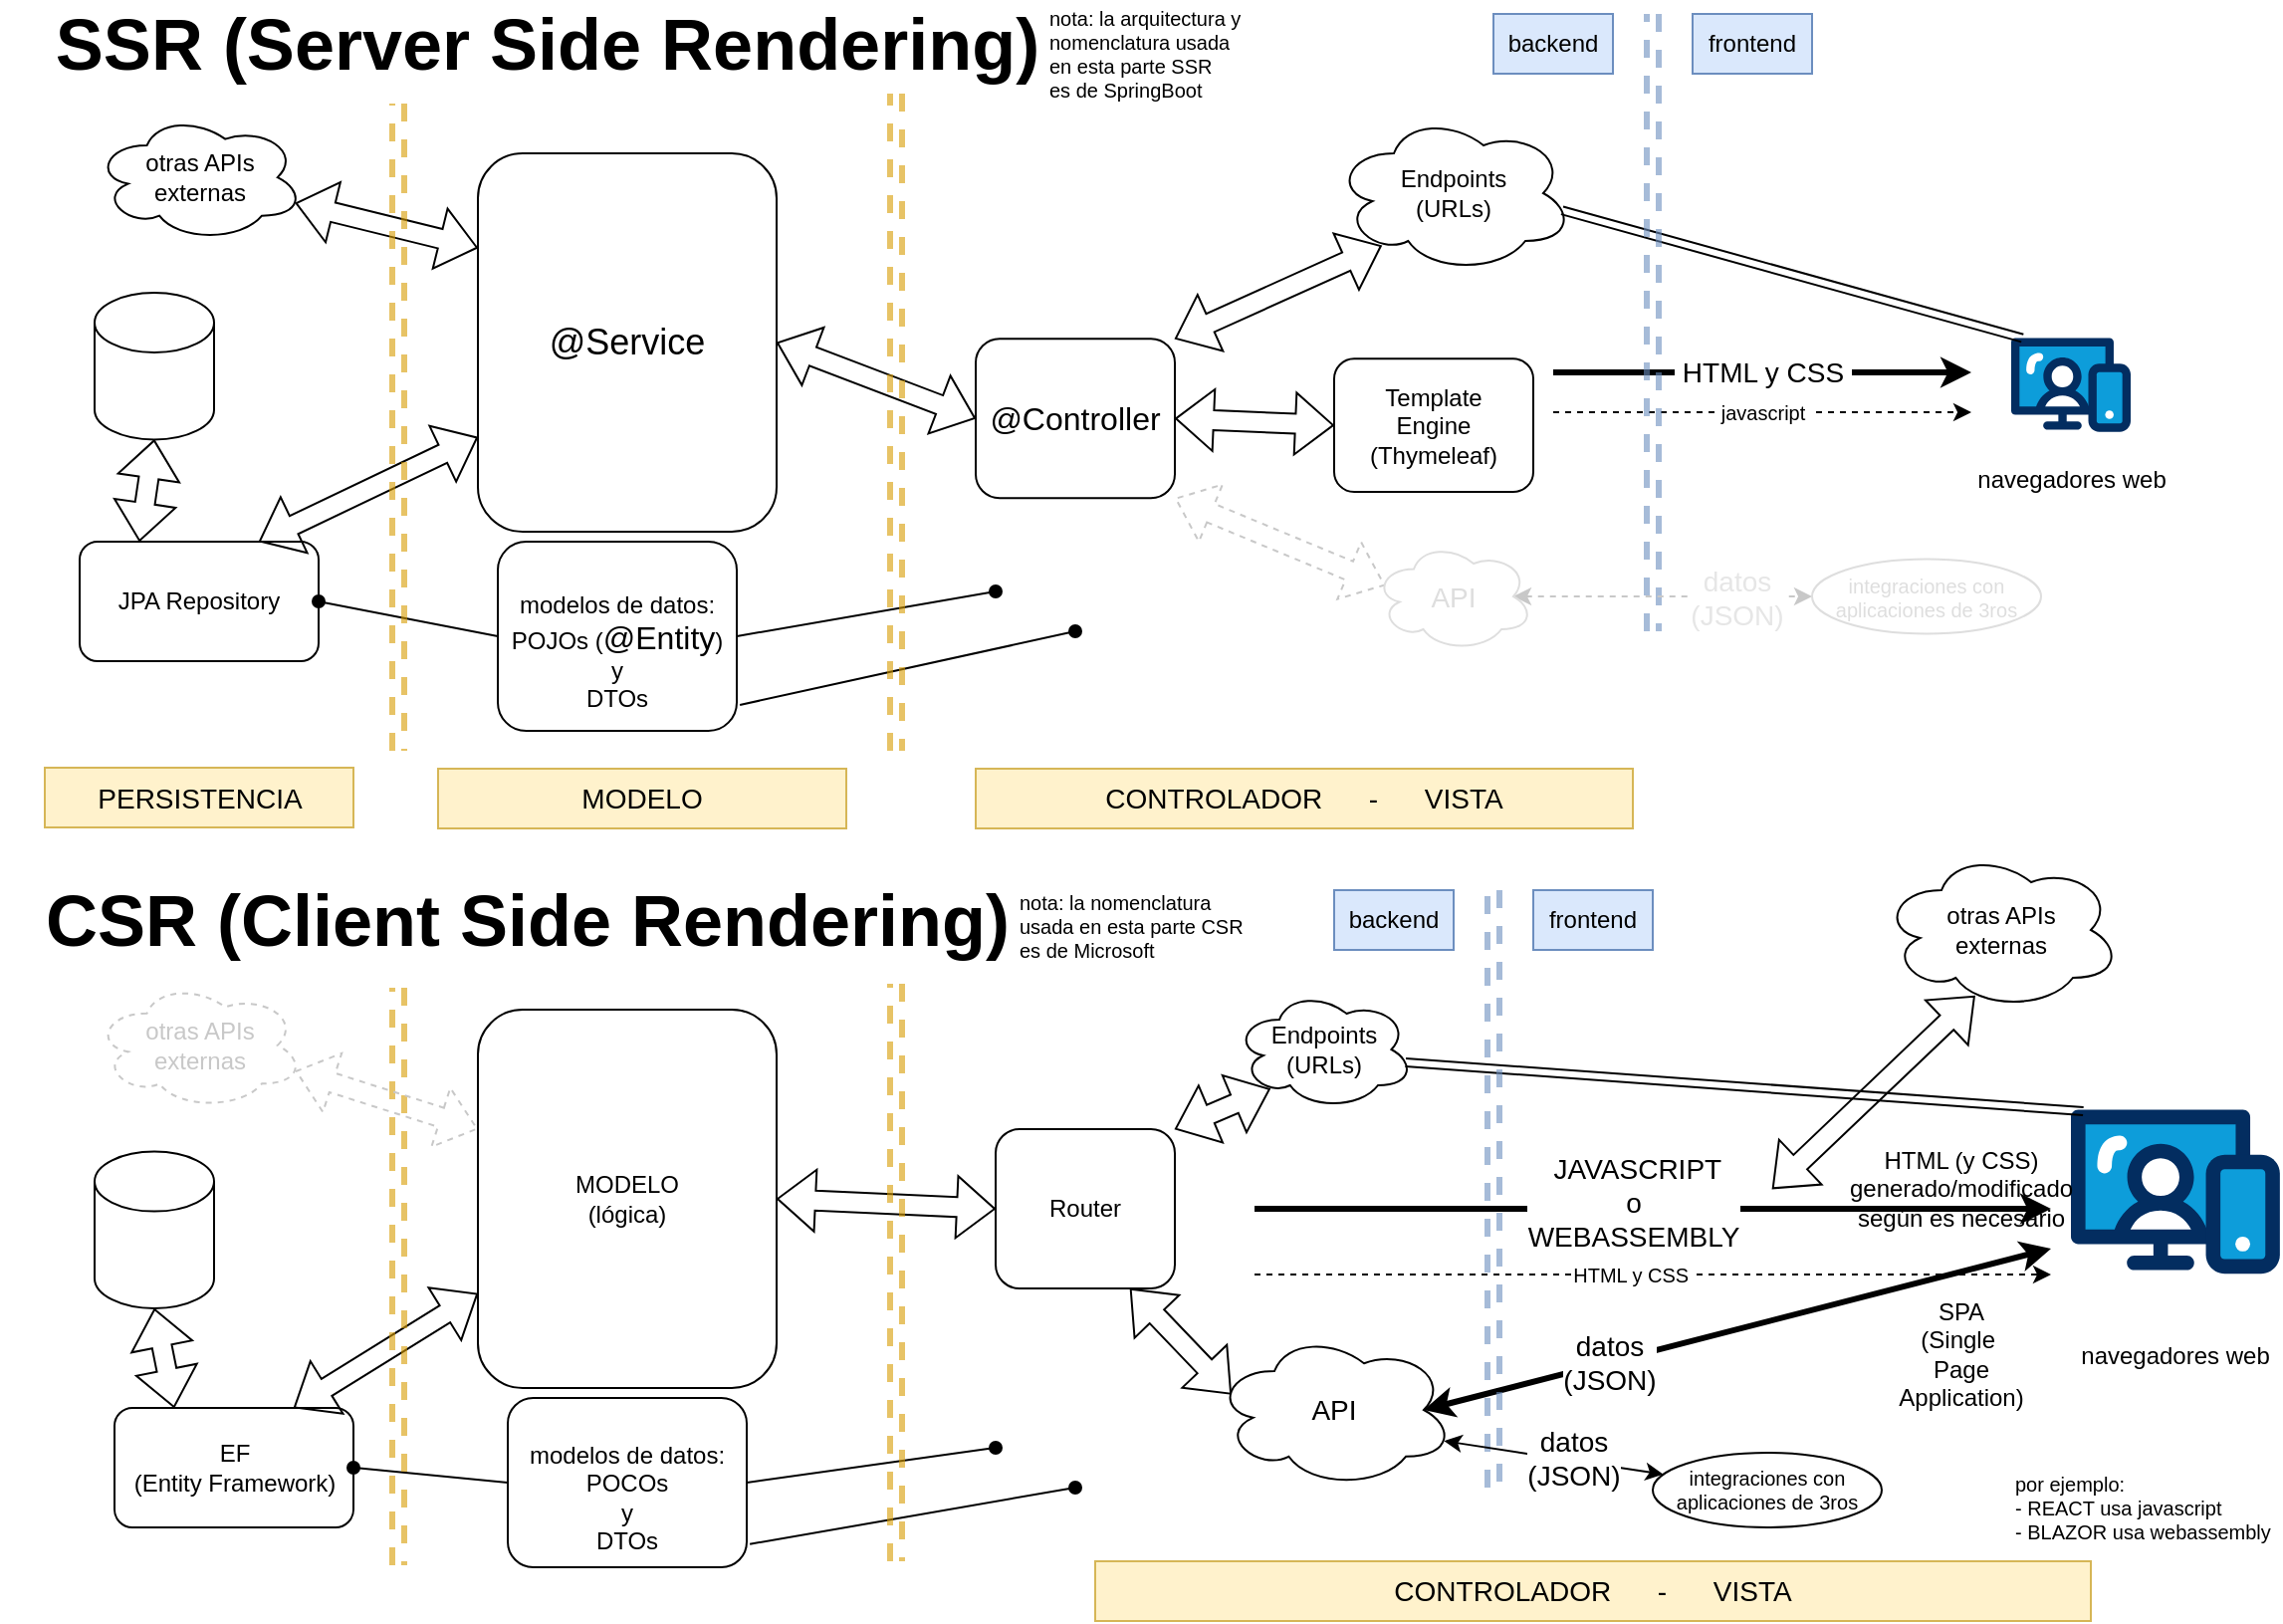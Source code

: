 <mxfile version="24.5.3" type="device">
  <diagram name="Página-1" id="qJTxMILnYahSUHgVF1Zy">
    <mxGraphModel dx="1098" dy="790" grid="1" gridSize="10" guides="1" tooltips="1" connect="1" arrows="1" fold="1" page="1" pageScale="1" pageWidth="1169" pageHeight="827" math="0" shadow="0">
      <root>
        <mxCell id="0" />
        <mxCell id="1" parent="0" />
        <mxCell id="VjXpaVfb0M-Cg4Jxx9n6-1" value="SSR (Server Side Rendering)" style="text;strokeColor=none;align=center;fillColor=none;html=1;verticalAlign=middle;whiteSpace=wrap;rounded=0;fontSize=36;fontStyle=1" parent="1" vertex="1">
          <mxGeometry x="20" y="30" width="530" height="10" as="geometry" />
        </mxCell>
        <mxCell id="VjXpaVfb0M-Cg4Jxx9n6-2" value="navegadores web" style="verticalLabelPosition=bottom;aspect=fixed;html=1;shape=mxgraph.salesforce.web;" parent="1" vertex="1">
          <mxGeometry x="1020" y="182.6" width="60" height="47.4" as="geometry" />
        </mxCell>
        <mxCell id="VjXpaVfb0M-Cg4Jxx9n6-3" value="Template&lt;div&gt;Engine&lt;/div&gt;&lt;div&gt;(Thymeleaf)&lt;/div&gt;" style="rounded=1;whiteSpace=wrap;html=1;" parent="1" vertex="1">
          <mxGeometry x="680" y="193.15" width="100" height="66.85" as="geometry" />
        </mxCell>
        <mxCell id="VjXpaVfb0M-Cg4Jxx9n6-4" value="@Controller" style="rounded=1;whiteSpace=wrap;html=1;fontSize=16;" parent="1" vertex="1">
          <mxGeometry x="500" y="183.15" width="100" height="80" as="geometry" />
        </mxCell>
        <mxCell id="VjXpaVfb0M-Cg4Jxx9n6-5" value="Endpoints&lt;div&gt;(URLs)&lt;/div&gt;" style="ellipse;shape=cloud;whiteSpace=wrap;html=1;" parent="1" vertex="1">
          <mxGeometry x="680" y="70" width="120" height="80" as="geometry" />
        </mxCell>
        <mxCell id="VjXpaVfb0M-Cg4Jxx9n6-6" value="@Service" style="rounded=1;whiteSpace=wrap;html=1;fontSize=18;" parent="1" vertex="1">
          <mxGeometry x="250" y="90" width="150" height="190" as="geometry" />
        </mxCell>
        <mxCell id="VjXpaVfb0M-Cg4Jxx9n6-7" value="&lt;div&gt;&lt;br&gt;&lt;/div&gt;&lt;div&gt;modelos de datos:&lt;/div&gt;POJOs (&lt;font style=&quot;font-size: 16px;&quot;&gt;@Entity&lt;/font&gt;)&lt;div&gt;y&lt;/div&gt;&lt;div&gt;DTOs&lt;/div&gt;" style="rounded=1;whiteSpace=wrap;html=1;" parent="1" vertex="1">
          <mxGeometry x="260" y="285" width="120" height="95" as="geometry" />
        </mxCell>
        <mxCell id="VjXpaVfb0M-Cg4Jxx9n6-8" value="JPA Repository" style="rounded=1;whiteSpace=wrap;html=1;" parent="1" vertex="1">
          <mxGeometry x="50" y="285" width="120" height="60" as="geometry" />
        </mxCell>
        <mxCell id="VjXpaVfb0M-Cg4Jxx9n6-9" value="" style="shape=cylinder3;whiteSpace=wrap;html=1;boundedLbl=1;backgroundOutline=1;size=15;" parent="1" vertex="1">
          <mxGeometry x="57.5" y="160" width="60" height="73.7" as="geometry" />
        </mxCell>
        <mxCell id="VjXpaVfb0M-Cg4Jxx9n6-10" value="CSR (Client Side Rendering)" style="text;strokeColor=none;align=center;fillColor=none;html=1;verticalAlign=middle;whiteSpace=wrap;rounded=0;fontSize=36;fontStyle=1" parent="1" vertex="1">
          <mxGeometry x="10" y="470" width="530" height="10" as="geometry" />
        </mxCell>
        <mxCell id="VjXpaVfb0M-Cg4Jxx9n6-11" value="" style="endArrow=classic;html=1;rounded=0;strokeWidth=3;" parent="1" edge="1">
          <mxGeometry relative="1" as="geometry">
            <mxPoint x="790" y="200" as="sourcePoint" />
            <mxPoint x="1000" y="200" as="targetPoint" />
          </mxGeometry>
        </mxCell>
        <mxCell id="VjXpaVfb0M-Cg4Jxx9n6-12" value="&amp;nbsp;HTML y CSS&amp;nbsp;" style="edgeLabel;resizable=0;html=1;;align=center;verticalAlign=middle;fontSize=14;" parent="VjXpaVfb0M-Cg4Jxx9n6-11" connectable="0" vertex="1">
          <mxGeometry relative="1" as="geometry" />
        </mxCell>
        <mxCell id="VjXpaVfb0M-Cg4Jxx9n6-15" value="" style="endArrow=classic;html=1;rounded=0;dashed=1;" parent="1" edge="1">
          <mxGeometry relative="1" as="geometry">
            <mxPoint x="790" y="220" as="sourcePoint" />
            <mxPoint x="1000" y="220" as="targetPoint" />
          </mxGeometry>
        </mxCell>
        <mxCell id="VjXpaVfb0M-Cg4Jxx9n6-16" value="&amp;nbsp;javascript&amp;nbsp;" style="edgeLabel;resizable=0;html=1;;align=center;verticalAlign=middle;fontSize=10;" parent="VjXpaVfb0M-Cg4Jxx9n6-15" connectable="0" vertex="1">
          <mxGeometry relative="1" as="geometry" />
        </mxCell>
        <mxCell id="VjXpaVfb0M-Cg4Jxx9n6-18" value="" style="shape=link;endArrow=none;startArrow=classic;html=1;rounded=0;exitX=0.954;exitY=0.608;exitDx=0;exitDy=0;exitPerimeter=0;endFill=0;entryX=0.094;entryY=0;entryDx=0;entryDy=0;entryPerimeter=0;" parent="1" source="VjXpaVfb0M-Cg4Jxx9n6-5" target="VjXpaVfb0M-Cg4Jxx9n6-2" edge="1">
          <mxGeometry width="100" height="100" relative="1" as="geometry">
            <mxPoint x="830" y="110" as="sourcePoint" />
            <mxPoint x="1020" y="170" as="targetPoint" />
          </mxGeometry>
        </mxCell>
        <mxCell id="VjXpaVfb0M-Cg4Jxx9n6-19" value="" style="shape=flexArrow;endArrow=classic;startArrow=classic;html=1;rounded=0;entryX=0.199;entryY=0.829;entryDx=0;entryDy=0;entryPerimeter=0;exitX=1;exitY=0;exitDx=0;exitDy=0;" parent="1" source="VjXpaVfb0M-Cg4Jxx9n6-4" target="VjXpaVfb0M-Cg4Jxx9n6-5" edge="1">
          <mxGeometry width="100" height="100" relative="1" as="geometry">
            <mxPoint x="560" y="200" as="sourcePoint" />
            <mxPoint x="510" y="300" as="targetPoint" />
          </mxGeometry>
        </mxCell>
        <mxCell id="VjXpaVfb0M-Cg4Jxx9n6-20" value="" style="shape=flexArrow;endArrow=classic;startArrow=classic;html=1;rounded=0;entryX=0;entryY=0.5;entryDx=0;entryDy=0;exitX=1;exitY=0.5;exitDx=0;exitDy=0;" parent="1" source="VjXpaVfb0M-Cg4Jxx9n6-4" target="VjXpaVfb0M-Cg4Jxx9n6-3" edge="1">
          <mxGeometry width="100" height="100" relative="1" as="geometry">
            <mxPoint x="580" y="380" as="sourcePoint" />
            <mxPoint x="680" y="280" as="targetPoint" />
          </mxGeometry>
        </mxCell>
        <mxCell id="VjXpaVfb0M-Cg4Jxx9n6-21" value="" style="shape=flexArrow;endArrow=classic;startArrow=classic;html=1;rounded=0;entryX=0;entryY=0.5;entryDx=0;entryDy=0;exitX=1;exitY=0.5;exitDx=0;exitDy=0;" parent="1" source="VjXpaVfb0M-Cg4Jxx9n6-6" target="VjXpaVfb0M-Cg4Jxx9n6-4" edge="1">
          <mxGeometry width="100" height="100" relative="1" as="geometry">
            <mxPoint x="390" y="470" as="sourcePoint" />
            <mxPoint x="490" y="370" as="targetPoint" />
          </mxGeometry>
        </mxCell>
        <mxCell id="VjXpaVfb0M-Cg4Jxx9n6-22" value="" style="shape=flexArrow;endArrow=classic;startArrow=classic;html=1;rounded=0;entryX=0.25;entryY=0;entryDx=0;entryDy=0;exitX=0.5;exitY=1;exitDx=0;exitDy=0;exitPerimeter=0;" parent="1" source="VjXpaVfb0M-Cg4Jxx9n6-9" target="VjXpaVfb0M-Cg4Jxx9n6-8" edge="1">
          <mxGeometry width="100" height="100" relative="1" as="geometry">
            <mxPoint x="20" y="510" as="sourcePoint" />
            <mxPoint x="120" y="410" as="targetPoint" />
          </mxGeometry>
        </mxCell>
        <mxCell id="VjXpaVfb0M-Cg4Jxx9n6-23" value="" style="shape=flexArrow;endArrow=classic;startArrow=classic;html=1;rounded=0;exitX=0.75;exitY=0;exitDx=0;exitDy=0;entryX=0;entryY=0.75;entryDx=0;entryDy=0;" parent="1" source="VjXpaVfb0M-Cg4Jxx9n6-8" target="VjXpaVfb0M-Cg4Jxx9n6-6" edge="1">
          <mxGeometry width="100" height="100" relative="1" as="geometry">
            <mxPoint x="160" y="310" as="sourcePoint" />
            <mxPoint x="260" y="210" as="targetPoint" />
          </mxGeometry>
        </mxCell>
        <mxCell id="VjXpaVfb0M-Cg4Jxx9n6-24" value="" style="endArrow=oval;html=1;rounded=0;exitX=0;exitY=0.5;exitDx=0;exitDy=0;entryX=1;entryY=0.5;entryDx=0;entryDy=0;endFill=1;" parent="1" source="VjXpaVfb0M-Cg4Jxx9n6-7" target="VjXpaVfb0M-Cg4Jxx9n6-8" edge="1">
          <mxGeometry width="50" height="50" relative="1" as="geometry">
            <mxPoint x="590" y="430" as="sourcePoint" />
            <mxPoint x="640" y="380" as="targetPoint" />
          </mxGeometry>
        </mxCell>
        <mxCell id="VjXpaVfb0M-Cg4Jxx9n6-25" value="" style="endArrow=oval;html=1;rounded=0;exitX=1.013;exitY=0.863;exitDx=0;exitDy=0;exitPerimeter=0;endFill=1;" parent="1" source="VjXpaVfb0M-Cg4Jxx9n6-7" edge="1">
          <mxGeometry width="50" height="50" relative="1" as="geometry">
            <mxPoint x="410" y="380" as="sourcePoint" />
            <mxPoint x="550" y="330" as="targetPoint" />
          </mxGeometry>
        </mxCell>
        <mxCell id="VjXpaVfb0M-Cg4Jxx9n6-26" value="" style="endArrow=oval;html=1;rounded=0;exitX=1;exitY=0.5;exitDx=0;exitDy=0;endFill=1;" parent="1" source="VjXpaVfb0M-Cg4Jxx9n6-7" edge="1">
          <mxGeometry width="50" height="50" relative="1" as="geometry">
            <mxPoint x="382" y="390" as="sourcePoint" />
            <mxPoint x="510" y="310" as="targetPoint" />
          </mxGeometry>
        </mxCell>
        <mxCell id="VjXpaVfb0M-Cg4Jxx9n6-27" value="navegadores web" style="verticalLabelPosition=bottom;aspect=fixed;html=1;shape=mxgraph.salesforce.web;" parent="1" vertex="1">
          <mxGeometry x="1050" y="570" width="104.93" height="82.9" as="geometry" />
        </mxCell>
        <mxCell id="VjXpaVfb0M-Cg4Jxx9n6-29" value="Router" style="rounded=1;whiteSpace=wrap;html=1;" parent="1" vertex="1">
          <mxGeometry x="510" y="580" width="90" height="80" as="geometry" />
        </mxCell>
        <mxCell id="VjXpaVfb0M-Cg4Jxx9n6-30" value="Endpoints&lt;div&gt;(URLs)&lt;/div&gt;" style="ellipse;shape=cloud;whiteSpace=wrap;html=1;" parent="1" vertex="1">
          <mxGeometry x="630" y="510" width="90" height="60" as="geometry" />
        </mxCell>
        <mxCell id="VjXpaVfb0M-Cg4Jxx9n6-31" value="MODELO&lt;div&gt;(lógica)&lt;/div&gt;" style="rounded=1;whiteSpace=wrap;html=1;" parent="1" vertex="1">
          <mxGeometry x="250" y="520" width="150" height="190" as="geometry" />
        </mxCell>
        <mxCell id="VjXpaVfb0M-Cg4Jxx9n6-32" value="&lt;div&gt;&lt;br&gt;&lt;/div&gt;&lt;div&gt;modelos de datos:&lt;/div&gt;POCOs&lt;div&gt;y&lt;/div&gt;&lt;div&gt;DTOs&lt;/div&gt;" style="rounded=1;whiteSpace=wrap;html=1;" parent="1" vertex="1">
          <mxGeometry x="265" y="715" width="120" height="85" as="geometry" />
        </mxCell>
        <mxCell id="VjXpaVfb0M-Cg4Jxx9n6-33" value="EF&lt;div&gt;(Entity Framework)&lt;/div&gt;" style="rounded=1;whiteSpace=wrap;html=1;" parent="1" vertex="1">
          <mxGeometry x="67.5" y="720" width="120" height="60" as="geometry" />
        </mxCell>
        <mxCell id="VjXpaVfb0M-Cg4Jxx9n6-34" value="" style="shape=cylinder3;whiteSpace=wrap;html=1;boundedLbl=1;backgroundOutline=1;size=15;" parent="1" vertex="1">
          <mxGeometry x="57.5" y="591.3" width="60" height="78.7" as="geometry" />
        </mxCell>
        <mxCell id="VjXpaVfb0M-Cg4Jxx9n6-35" value="" style="endArrow=classic;html=1;rounded=0;strokeWidth=3;entryX=0.909;entryY=0.667;entryDx=0;entryDy=0;entryPerimeter=0;" parent="1" target="VjXpaVfb0M-Cg4Jxx9n6-50" edge="1">
          <mxGeometry relative="1" as="geometry">
            <mxPoint x="640" y="620" as="sourcePoint" />
            <mxPoint x="1000" y="620" as="targetPoint" />
          </mxGeometry>
        </mxCell>
        <mxCell id="VjXpaVfb0M-Cg4Jxx9n6-36" value="&amp;nbsp;JAVASCRIPT&lt;div&gt;o&lt;/div&gt;&lt;div&gt;WEBASSEMBLY&lt;/div&gt;" style="edgeLabel;resizable=0;html=1;;align=center;verticalAlign=middle;fontSize=14;spacing=2;" parent="VjXpaVfb0M-Cg4Jxx9n6-35" connectable="0" vertex="1">
          <mxGeometry relative="1" as="geometry">
            <mxPoint x="-10" y="-3" as="offset" />
          </mxGeometry>
        </mxCell>
        <mxCell id="VjXpaVfb0M-Cg4Jxx9n6-39" value="" style="shape=link;endArrow=none;startArrow=classic;html=1;rounded=0;exitX=0.954;exitY=0.608;exitDx=0;exitDy=0;exitPerimeter=0;endFill=0;entryX=0.059;entryY=0.009;entryDx=0;entryDy=0;entryPerimeter=0;" parent="1" source="VjXpaVfb0M-Cg4Jxx9n6-30" target="VjXpaVfb0M-Cg4Jxx9n6-27" edge="1">
          <mxGeometry width="100" height="100" relative="1" as="geometry">
            <mxPoint x="830" y="540" as="sourcePoint" />
            <mxPoint x="1040" y="560" as="targetPoint" />
          </mxGeometry>
        </mxCell>
        <mxCell id="VjXpaVfb0M-Cg4Jxx9n6-40" value="" style="shape=flexArrow;endArrow=classic;startArrow=classic;html=1;rounded=0;entryX=0.199;entryY=0.829;entryDx=0;entryDy=0;entryPerimeter=0;exitX=1;exitY=0;exitDx=0;exitDy=0;" parent="1" source="VjXpaVfb0M-Cg4Jxx9n6-29" target="VjXpaVfb0M-Cg4Jxx9n6-30" edge="1">
          <mxGeometry width="100" height="100" relative="1" as="geometry">
            <mxPoint x="560" y="630" as="sourcePoint" />
            <mxPoint x="510" y="730" as="targetPoint" />
          </mxGeometry>
        </mxCell>
        <mxCell id="VjXpaVfb0M-Cg4Jxx9n6-41" value="" style="shape=flexArrow;endArrow=classic;startArrow=classic;html=1;rounded=0;entryX=0.07;entryY=0.4;entryDx=0;entryDy=0;exitX=0.75;exitY=1;exitDx=0;exitDy=0;entryPerimeter=0;" parent="1" source="VjXpaVfb0M-Cg4Jxx9n6-29" target="QPH6qTEMjLLqAI5jjrMM-2" edge="1">
          <mxGeometry width="100" height="100" relative="1" as="geometry">
            <mxPoint x="570" y="670" as="sourcePoint" />
            <mxPoint x="630" y="707" as="targetPoint" />
          </mxGeometry>
        </mxCell>
        <mxCell id="VjXpaVfb0M-Cg4Jxx9n6-42" value="" style="shape=flexArrow;endArrow=classic;startArrow=classic;html=1;rounded=0;entryX=0;entryY=0.5;entryDx=0;entryDy=0;exitX=1;exitY=0.5;exitDx=0;exitDy=0;" parent="1" source="VjXpaVfb0M-Cg4Jxx9n6-31" target="VjXpaVfb0M-Cg4Jxx9n6-29" edge="1">
          <mxGeometry width="100" height="100" relative="1" as="geometry">
            <mxPoint x="390" y="900" as="sourcePoint" />
            <mxPoint x="490" y="800" as="targetPoint" />
          </mxGeometry>
        </mxCell>
        <mxCell id="VjXpaVfb0M-Cg4Jxx9n6-43" value="" style="shape=flexArrow;endArrow=classic;startArrow=classic;html=1;rounded=0;entryX=0.25;entryY=0;entryDx=0;entryDy=0;exitX=0.5;exitY=1;exitDx=0;exitDy=0;exitPerimeter=0;" parent="1" source="VjXpaVfb0M-Cg4Jxx9n6-34" target="VjXpaVfb0M-Cg4Jxx9n6-33" edge="1">
          <mxGeometry width="100" height="100" relative="1" as="geometry">
            <mxPoint x="20" y="935" as="sourcePoint" />
            <mxPoint x="120" y="835" as="targetPoint" />
          </mxGeometry>
        </mxCell>
        <mxCell id="VjXpaVfb0M-Cg4Jxx9n6-44" value="" style="shape=flexArrow;endArrow=classic;startArrow=classic;html=1;rounded=0;exitX=0.75;exitY=0;exitDx=0;exitDy=0;entryX=0;entryY=0.75;entryDx=0;entryDy=0;" parent="1" source="VjXpaVfb0M-Cg4Jxx9n6-33" target="VjXpaVfb0M-Cg4Jxx9n6-31" edge="1">
          <mxGeometry width="100" height="100" relative="1" as="geometry">
            <mxPoint x="160" y="740" as="sourcePoint" />
            <mxPoint x="260" y="640" as="targetPoint" />
          </mxGeometry>
        </mxCell>
        <mxCell id="VjXpaVfb0M-Cg4Jxx9n6-45" value="" style="endArrow=oval;html=1;rounded=0;exitX=0;exitY=0.5;exitDx=0;exitDy=0;entryX=1;entryY=0.5;entryDx=0;entryDy=0;endFill=1;" parent="1" source="VjXpaVfb0M-Cg4Jxx9n6-32" target="VjXpaVfb0M-Cg4Jxx9n6-33" edge="1">
          <mxGeometry width="50" height="50" relative="1" as="geometry">
            <mxPoint x="590" y="860" as="sourcePoint" />
            <mxPoint x="640" y="810" as="targetPoint" />
          </mxGeometry>
        </mxCell>
        <mxCell id="VjXpaVfb0M-Cg4Jxx9n6-46" value="" style="endArrow=oval;html=1;rounded=0;exitX=1.013;exitY=0.863;exitDx=0;exitDy=0;exitPerimeter=0;endFill=1;" parent="1" source="VjXpaVfb0M-Cg4Jxx9n6-32" edge="1">
          <mxGeometry width="50" height="50" relative="1" as="geometry">
            <mxPoint x="410" y="810" as="sourcePoint" />
            <mxPoint x="550" y="760" as="targetPoint" />
          </mxGeometry>
        </mxCell>
        <mxCell id="VjXpaVfb0M-Cg4Jxx9n6-47" value="" style="endArrow=oval;html=1;rounded=0;exitX=1;exitY=0.5;exitDx=0;exitDy=0;endFill=1;" parent="1" source="VjXpaVfb0M-Cg4Jxx9n6-32" edge="1">
          <mxGeometry width="50" height="50" relative="1" as="geometry">
            <mxPoint x="382" y="820" as="sourcePoint" />
            <mxPoint x="510" y="740" as="targetPoint" />
          </mxGeometry>
        </mxCell>
        <mxCell id="VjXpaVfb0M-Cg4Jxx9n6-48" value="" style="endArrow=classic;html=1;rounded=0;strokeWidth=3;exitX=0.875;exitY=0.5;exitDx=0;exitDy=0;curved=0;startArrow=classic;startFill=1;exitPerimeter=0;" parent="1" source="QPH6qTEMjLLqAI5jjrMM-2" edge="1">
          <mxGeometry relative="1" as="geometry">
            <mxPoint x="720" y="707" as="sourcePoint" />
            <mxPoint x="1040" y="640" as="targetPoint" />
          </mxGeometry>
        </mxCell>
        <mxCell id="VjXpaVfb0M-Cg4Jxx9n6-49" value="&lt;div&gt;datos&lt;/div&gt;(JSON)" style="edgeLabel;resizable=0;html=1;;align=center;verticalAlign=middle;fontSize=14;" parent="VjXpaVfb0M-Cg4Jxx9n6-48" connectable="0" vertex="1">
          <mxGeometry relative="1" as="geometry">
            <mxPoint x="-65" y="16" as="offset" />
          </mxGeometry>
        </mxCell>
        <mxCell id="VjXpaVfb0M-Cg4Jxx9n6-50" value="HTML (y CSS) generado/modificado según es necesario" style="text;strokeColor=none;align=center;fillColor=none;html=1;verticalAlign=middle;whiteSpace=wrap;rounded=0;" parent="1" vertex="1">
          <mxGeometry x="940" y="580" width="110" height="60" as="geometry" />
        </mxCell>
        <mxCell id="VjXpaVfb0M-Cg4Jxx9n6-51" value="SPA&lt;div&gt;(Single&amp;nbsp;&lt;/div&gt;&lt;div&gt;Page Application)&lt;/div&gt;" style="text;strokeColor=none;align=center;fillColor=none;html=1;verticalAlign=middle;whiteSpace=wrap;rounded=0;" parent="1" vertex="1">
          <mxGeometry x="950" y="670" width="90" height="45" as="geometry" />
        </mxCell>
        <mxCell id="VjXpaVfb0M-Cg4Jxx9n6-53" value="otras APIs&lt;div&gt;externas&lt;/div&gt;" style="ellipse;shape=cloud;whiteSpace=wrap;html=1;" parent="1" vertex="1">
          <mxGeometry x="955" y="440" width="120" height="80" as="geometry" />
        </mxCell>
        <mxCell id="VjXpaVfb0M-Cg4Jxx9n6-54" value="" style="shape=flexArrow;endArrow=classic;startArrow=classic;html=1;rounded=0;entryX=0.39;entryY=0.913;entryDx=0;entryDy=0;entryPerimeter=0;" parent="1" target="VjXpaVfb0M-Cg4Jxx9n6-53" edge="1">
          <mxGeometry width="100" height="100" relative="1" as="geometry">
            <mxPoint x="900" y="610" as="sourcePoint" />
            <mxPoint x="990" y="430" as="targetPoint" />
          </mxGeometry>
        </mxCell>
        <mxCell id="VjXpaVfb0M-Cg4Jxx9n6-55" value="" style="endArrow=none;dashed=1;html=1;rounded=0;fillColor=#dae8fc;strokeColor=#6c8ebf;strokeWidth=3;shape=link;opacity=60;" parent="1" edge="1">
          <mxGeometry width="50" height="50" relative="1" as="geometry">
            <mxPoint x="840" y="330" as="sourcePoint" />
            <mxPoint x="840" y="20" as="targetPoint" />
          </mxGeometry>
        </mxCell>
        <mxCell id="VjXpaVfb0M-Cg4Jxx9n6-56" value="frontend" style="text;strokeColor=#6c8ebf;align=center;fillColor=#dae8fc;html=1;verticalAlign=middle;whiteSpace=wrap;rounded=0;" parent="1" vertex="1">
          <mxGeometry x="860" y="20" width="60" height="30" as="geometry" />
        </mxCell>
        <mxCell id="VjXpaVfb0M-Cg4Jxx9n6-57" value="" style="endArrow=none;dashed=1;html=1;rounded=0;fillColor=#dae8fc;strokeColor=#6c8ebf;strokeWidth=3;shape=link;opacity=60;" parent="1" edge="1">
          <mxGeometry width="50" height="50" relative="1" as="geometry">
            <mxPoint x="760" y="760" as="sourcePoint" />
            <mxPoint x="760" y="460" as="targetPoint" />
          </mxGeometry>
        </mxCell>
        <mxCell id="VjXpaVfb0M-Cg4Jxx9n6-58" value="backend" style="text;strokeColor=#6c8ebf;align=center;fillColor=#dae8fc;html=1;verticalAlign=middle;whiteSpace=wrap;rounded=0;" parent="1" vertex="1">
          <mxGeometry x="760" y="20" width="60" height="30" as="geometry" />
        </mxCell>
        <mxCell id="VjXpaVfb0M-Cg4Jxx9n6-59" value="MODELO" style="text;strokeColor=#d6b656;align=center;fillColor=#fff2cc;html=1;verticalAlign=middle;whiteSpace=wrap;rounded=0;fontSize=14;" parent="1" vertex="1">
          <mxGeometry x="230" y="399" width="205" height="30" as="geometry" />
        </mxCell>
        <mxCell id="VjXpaVfb0M-Cg4Jxx9n6-60" value="PERSISTENCIA" style="text;strokeColor=#d6b656;align=center;fillColor=#fff2cc;html=1;verticalAlign=middle;whiteSpace=wrap;rounded=0;fontSize=14;" parent="1" vertex="1">
          <mxGeometry x="32.5" y="398.5" width="155" height="30" as="geometry" />
        </mxCell>
        <mxCell id="VjXpaVfb0M-Cg4Jxx9n6-61" value="CONTROLADOR&amp;nbsp; &amp;nbsp; &amp;nbsp; - &amp;nbsp; &amp;nbsp; &amp;nbsp;VISTA" style="text;strokeColor=#d6b656;align=center;fillColor=#fff2cc;html=1;verticalAlign=middle;whiteSpace=wrap;rounded=0;fontSize=14;" parent="1" vertex="1">
          <mxGeometry x="500" y="399" width="330" height="30" as="geometry" />
        </mxCell>
        <mxCell id="VjXpaVfb0M-Cg4Jxx9n6-62" value="CONTROLADOR&amp;nbsp; &amp;nbsp; &amp;nbsp; - &amp;nbsp; &amp;nbsp; &amp;nbsp;VISTA" style="text;strokeColor=#d6b656;align=center;fillColor=#fff2cc;html=1;verticalAlign=middle;whiteSpace=wrap;rounded=0;fontSize=14;" parent="1" vertex="1">
          <mxGeometry x="560" y="797" width="500" height="30" as="geometry" />
        </mxCell>
        <mxCell id="VjXpaVfb0M-Cg4Jxx9n6-63" value="por ejemplo:&lt;div style=&quot;font-size: 10px;&quot;&gt;- REACT usa javascript&lt;/div&gt;&lt;div style=&quot;font-size: 10px;&quot;&gt;- BLAZOR usa webassembly&lt;/div&gt;" style="text;strokeColor=none;align=left;fillColor=none;html=1;verticalAlign=middle;whiteSpace=wrap;rounded=0;fontSize=10;" parent="1" vertex="1">
          <mxGeometry x="1020" y="740" width="135.07" height="60" as="geometry" />
        </mxCell>
        <mxCell id="VjXpaVfb0M-Cg4Jxx9n6-64" value="" style="endArrow=classic;html=1;rounded=0;dashed=1;" parent="1" edge="1">
          <mxGeometry relative="1" as="geometry">
            <mxPoint x="640" y="653" as="sourcePoint" />
            <mxPoint x="1040" y="653" as="targetPoint" />
          </mxGeometry>
        </mxCell>
        <mxCell id="VjXpaVfb0M-Cg4Jxx9n6-65" value="HTML y CSS&amp;nbsp;" style="edgeLabel;resizable=0;html=1;;align=center;verticalAlign=middle;fontSize=10;" parent="VjXpaVfb0M-Cg4Jxx9n6-64" connectable="0" vertex="1">
          <mxGeometry relative="1" as="geometry">
            <mxPoint x="-10" as="offset" />
          </mxGeometry>
        </mxCell>
        <mxCell id="VjXpaVfb0M-Cg4Jxx9n6-66" value="otras APIs&lt;div&gt;externas&lt;/div&gt;" style="ellipse;shape=cloud;whiteSpace=wrap;html=1;" parent="1" vertex="1">
          <mxGeometry x="57.5" y="70" width="105" height="64.15" as="geometry" />
        </mxCell>
        <mxCell id="VjXpaVfb0M-Cg4Jxx9n6-67" value="" style="shape=flexArrow;endArrow=classic;startArrow=classic;html=1;rounded=0;entryX=0.96;entryY=0.7;entryDx=0;entryDy=0;entryPerimeter=0;exitX=0;exitY=0.25;exitDx=0;exitDy=0;" parent="1" source="VjXpaVfb0M-Cg4Jxx9n6-6" target="VjXpaVfb0M-Cg4Jxx9n6-66" edge="1">
          <mxGeometry width="100" height="100" relative="1" as="geometry">
            <mxPoint x="60" y="226.85" as="sourcePoint" />
            <mxPoint x="150" y="46.85" as="targetPoint" />
          </mxGeometry>
        </mxCell>
        <mxCell id="VjXpaVfb0M-Cg4Jxx9n6-68" value="" style="endArrow=none;dashed=1;html=1;rounded=0;fillColor=#ffe6cc;strokeColor=#d79b00;strokeWidth=3;shape=link;opacity=60;" parent="1" edge="1">
          <mxGeometry width="50" height="50" relative="1" as="geometry">
            <mxPoint x="460" y="390" as="sourcePoint" />
            <mxPoint x="460" y="60" as="targetPoint" />
          </mxGeometry>
        </mxCell>
        <mxCell id="VjXpaVfb0M-Cg4Jxx9n6-69" value="frontend" style="text;strokeColor=#6c8ebf;align=center;fillColor=#dae8fc;html=1;verticalAlign=middle;whiteSpace=wrap;rounded=0;" parent="1" vertex="1">
          <mxGeometry x="780" y="460" width="60" height="30" as="geometry" />
        </mxCell>
        <mxCell id="VjXpaVfb0M-Cg4Jxx9n6-70" value="backend" style="text;strokeColor=#6c8ebf;align=center;fillColor=#dae8fc;html=1;verticalAlign=middle;whiteSpace=wrap;rounded=0;" parent="1" vertex="1">
          <mxGeometry x="680" y="460" width="60" height="30" as="geometry" />
        </mxCell>
        <mxCell id="VjXpaVfb0M-Cg4Jxx9n6-71" value="" style="endArrow=none;dashed=1;html=1;rounded=0;fillColor=#ffe6cc;strokeColor=#d79b00;strokeWidth=3;shape=link;opacity=60;" parent="1" edge="1">
          <mxGeometry width="50" height="50" relative="1" as="geometry">
            <mxPoint x="460" y="797" as="sourcePoint" />
            <mxPoint x="460" y="507" as="targetPoint" />
          </mxGeometry>
        </mxCell>
        <mxCell id="VjXpaVfb0M-Cg4Jxx9n6-72" value="" style="endArrow=none;dashed=1;html=1;rounded=0;fillColor=#ffe6cc;strokeColor=#d79b00;strokeWidth=3;shape=link;opacity=60;" parent="1" edge="1">
          <mxGeometry width="50" height="50" relative="1" as="geometry">
            <mxPoint x="210" y="799" as="sourcePoint" />
            <mxPoint x="210" y="509" as="targetPoint" />
          </mxGeometry>
        </mxCell>
        <mxCell id="VjXpaVfb0M-Cg4Jxx9n6-73" value="" style="endArrow=none;dashed=1;html=1;rounded=0;fillColor=#ffe6cc;strokeColor=#d79b00;strokeWidth=3;shape=link;opacity=60;" parent="1" edge="1">
          <mxGeometry width="50" height="50" relative="1" as="geometry">
            <mxPoint x="210" y="390" as="sourcePoint" />
            <mxPoint x="210" y="65" as="targetPoint" />
          </mxGeometry>
        </mxCell>
        <mxCell id="VjXpaVfb0M-Cg4Jxx9n6-74" value="nota: la arquitectura y nomenclatura usada en&amp;nbsp;&lt;span style=&quot;background-color: initial;&quot;&gt;esta parte SSR&amp;nbsp;&lt;/span&gt;&lt;div style=&quot;font-size: 10px;&quot;&gt;&lt;span style=&quot;background-color: initial; font-size: 10px;&quot;&gt;es de SpringBoot&lt;/span&gt;&lt;/div&gt;" style="text;strokeColor=none;align=left;fillColor=none;html=1;verticalAlign=middle;whiteSpace=wrap;rounded=0;fontSize=10;" parent="1" vertex="1">
          <mxGeometry x="535" y="20" width="100" height="40" as="geometry" />
        </mxCell>
        <mxCell id="VjXpaVfb0M-Cg4Jxx9n6-76" value="" style="shape=flexArrow;endArrow=classic;startArrow=classic;html=1;rounded=0;entryX=0.07;entryY=0.4;entryDx=0;entryDy=0;exitX=1;exitY=1;exitDx=0;exitDy=0;dashed=1;strokeColor=#c8c8c8;entryPerimeter=0;" parent="1" source="VjXpaVfb0M-Cg4Jxx9n6-4" target="QPH6qTEMjLLqAI5jjrMM-1" edge="1">
          <mxGeometry width="100" height="100" relative="1" as="geometry">
            <mxPoint x="620" y="283" as="sourcePoint" />
            <mxPoint x="700" y="310" as="targetPoint" />
          </mxGeometry>
        </mxCell>
        <mxCell id="VjXpaVfb0M-Cg4Jxx9n6-77" value="" style="endArrow=classic;html=1;rounded=0;strokeWidth=1;exitX=0.875;exitY=0.5;exitDx=0;exitDy=0;dashed=1;strokeColor=#c8c8c8;startArrow=classic;startFill=1;exitPerimeter=0;" parent="1" source="QPH6qTEMjLLqAI5jjrMM-1" edge="1" target="QPH6qTEMjLLqAI5jjrMM-3">
          <mxGeometry relative="1" as="geometry">
            <mxPoint x="765" y="310" as="sourcePoint" />
            <mxPoint x="960" y="310" as="targetPoint" />
          </mxGeometry>
        </mxCell>
        <mxCell id="VjXpaVfb0M-Cg4Jxx9n6-78" value="&lt;div&gt;datos&lt;/div&gt;(JSON)" style="edgeLabel;resizable=0;html=1;;align=center;verticalAlign=middle;fontSize=14;fontColor=#E6E6E6;" parent="VjXpaVfb0M-Cg4Jxx9n6-77" connectable="0" vertex="1">
          <mxGeometry relative="1" as="geometry">
            <mxPoint x="37" as="offset" />
          </mxGeometry>
        </mxCell>
        <mxCell id="VjXpaVfb0M-Cg4Jxx9n6-79" value="otras APIs&lt;div&gt;externas&lt;/div&gt;" style="ellipse;shape=cloud;whiteSpace=wrap;html=1;strokeColor=#c8c8c8;fontColor=#c8c8c8;dashed=1;" parent="1" vertex="1">
          <mxGeometry x="57.5" y="505.85" width="105" height="64.15" as="geometry" />
        </mxCell>
        <mxCell id="VjXpaVfb0M-Cg4Jxx9n6-80" value="" style="shape=flexArrow;endArrow=classic;startArrow=classic;html=1;rounded=0;entryX=0.96;entryY=0.7;entryDx=0;entryDy=0;entryPerimeter=0;exitX=0;exitY=0.25;exitDx=0;exitDy=0;strokeColor=#c8c8c8;dashed=1;" parent="1" target="VjXpaVfb0M-Cg4Jxx9n6-79" edge="1">
          <mxGeometry width="100" height="100" relative="1" as="geometry">
            <mxPoint x="250" y="580" as="sourcePoint" />
            <mxPoint x="150" y="491.85" as="targetPoint" />
          </mxGeometry>
        </mxCell>
        <mxCell id="QPH6qTEMjLLqAI5jjrMM-1" value="API" style="ellipse;shape=cloud;whiteSpace=wrap;html=1;strokeColor=#dedede;fontColor=#dedede;fontSize=14;" vertex="1" parent="1">
          <mxGeometry x="700" y="285" width="80" height="55" as="geometry" />
        </mxCell>
        <mxCell id="QPH6qTEMjLLqAI5jjrMM-2" value="API" style="ellipse;shape=cloud;whiteSpace=wrap;html=1;fontSize=14;" vertex="1" parent="1">
          <mxGeometry x="620" y="682" width="120" height="78" as="geometry" />
        </mxCell>
        <mxCell id="QPH6qTEMjLLqAI5jjrMM-3" value="integraciones con&lt;div style=&quot;font-size: 10px;&quot;&gt;aplicaciones de 3ros&lt;/div&gt;" style="ellipse;whiteSpace=wrap;html=1;fontSize=10;fontColor=#dedede;strokeColor=#dedede;" vertex="1" parent="1">
          <mxGeometry x="920" y="293.75" width="115" height="37.5" as="geometry" />
        </mxCell>
        <mxCell id="QPH6qTEMjLLqAI5jjrMM-4" value="" style="endArrow=classic;html=1;rounded=0;strokeWidth=1;exitX=0.96;exitY=0.7;exitDx=0;exitDy=0;strokeColor=#000000;startArrow=classic;startFill=1;exitPerimeter=0;" edge="1" parent="1" target="QPH6qTEMjLLqAI5jjrMM-6" source="QPH6qTEMjLLqAI5jjrMM-2">
          <mxGeometry relative="1" as="geometry">
            <mxPoint x="715" y="756.25" as="sourcePoint" />
            <mxPoint x="905" y="753.25" as="targetPoint" />
          </mxGeometry>
        </mxCell>
        <mxCell id="QPH6qTEMjLLqAI5jjrMM-5" value="&lt;div&gt;datos&lt;/div&gt;(JSON)" style="edgeLabel;resizable=0;html=1;;align=center;verticalAlign=middle;fontSize=14;fontColor=#000000;" connectable="0" vertex="1" parent="QPH6qTEMjLLqAI5jjrMM-4">
          <mxGeometry relative="1" as="geometry">
            <mxPoint x="10" as="offset" />
          </mxGeometry>
        </mxCell>
        <mxCell id="QPH6qTEMjLLqAI5jjrMM-6" value="integraciones con&lt;div style=&quot;font-size: 10px;&quot;&gt;aplicaciones de 3ros&lt;/div&gt;" style="ellipse;whiteSpace=wrap;html=1;fontSize=10;" vertex="1" parent="1">
          <mxGeometry x="840" y="742.5" width="115" height="37.5" as="geometry" />
        </mxCell>
        <mxCell id="QPH6qTEMjLLqAI5jjrMM-8" value="nota: la nomenclatura&amp;nbsp;&lt;div&gt;&lt;span style=&quot;background-color: initial;&quot;&gt;usada en&amp;nbsp;&lt;/span&gt;&lt;span style=&quot;background-color: initial;&quot;&gt;esta parte CSR&lt;/span&gt;&lt;/div&gt;&lt;div&gt;&lt;span style=&quot;background-color: initial;&quot;&gt;es de Microsoft&lt;/span&gt;&lt;/div&gt;" style="text;strokeColor=none;align=left;fillColor=none;html=1;verticalAlign=middle;whiteSpace=wrap;rounded=0;fontSize=10;" vertex="1" parent="1">
          <mxGeometry x="520" y="455" width="120" height="45" as="geometry" />
        </mxCell>
      </root>
    </mxGraphModel>
  </diagram>
</mxfile>
